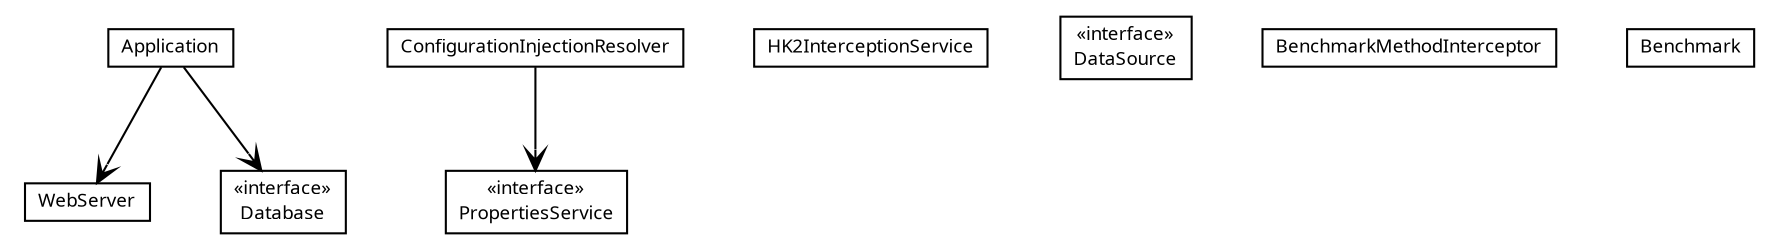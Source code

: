 #!/usr/local/bin/dot
#
# Class diagram 
# Generated by UMLGraph version R5_6-24-gf6e263 (http://www.umlgraph.org/)
#

digraph G {
	edge [fontname="Trebuchet MS",fontsize=10,labelfontname="Trebuchet MS",labelfontsize=10];
	node [fontname="Trebuchet MS",fontsize=10,shape=plaintext];
	nodesep=0.25;
	ranksep=0.5;
	// org.maxur.perfmodel.backend.service.WebServer
	c202 [label=<<table title="org.maxur.perfmodel.backend.service.WebServer" border="0" cellborder="1" cellspacing="0" cellpadding="2" port="p" href="./WebServer.html">
		<tr><td><table border="0" cellspacing="0" cellpadding="1">
<tr><td align="center" balign="center"><font face="Trebuchet MS"> WebServer </font></td></tr>
		</table></td></tr>
		</table>>, URL="./WebServer.html", fontname="Trebuchet MS", fontcolor="black", fontsize=9.0];
	// org.maxur.perfmodel.backend.service.PropertiesService
	c203 [label=<<table title="org.maxur.perfmodel.backend.service.PropertiesService" border="0" cellborder="1" cellspacing="0" cellpadding="2" port="p" href="./PropertiesService.html">
		<tr><td><table border="0" cellspacing="0" cellpadding="1">
<tr><td align="center" balign="center"> &#171;interface&#187; </td></tr>
<tr><td align="center" balign="center"><font face="Trebuchet MS"> PropertiesService </font></td></tr>
		</table></td></tr>
		</table>>, URL="./PropertiesService.html", fontname="Trebuchet MS", fontcolor="black", fontsize=9.0];
	// org.maxur.perfmodel.backend.service.HK2InterceptionService
	c204 [label=<<table title="org.maxur.perfmodel.backend.service.HK2InterceptionService" border="0" cellborder="1" cellspacing="0" cellpadding="2" port="p" href="./HK2InterceptionService.html">
		<tr><td><table border="0" cellspacing="0" cellpadding="1">
<tr><td align="center" balign="center"><font face="Trebuchet MS"> HK2InterceptionService </font></td></tr>
		</table></td></tr>
		</table>>, URL="./HK2InterceptionService.html", fontname="Trebuchet MS", fontcolor="black", fontsize=9.0];
	// org.maxur.perfmodel.backend.service.DataSource
	c205 [label=<<table title="org.maxur.perfmodel.backend.service.DataSource" border="0" cellborder="1" cellspacing="0" cellpadding="2" port="p" href="./DataSource.html">
		<tr><td><table border="0" cellspacing="0" cellpadding="1">
<tr><td align="center" balign="center"> &#171;interface&#187; </td></tr>
<tr><td align="center" balign="center"><font face="Trebuchet MS"> DataSource </font></td></tr>
		</table></td></tr>
		</table>>, URL="./DataSource.html", fontname="Trebuchet MS", fontcolor="black", fontsize=9.0];
	// org.maxur.perfmodel.backend.service.Database
	c206 [label=<<table title="org.maxur.perfmodel.backend.service.Database" border="0" cellborder="1" cellspacing="0" cellpadding="2" port="p" href="./Database.html">
		<tr><td><table border="0" cellspacing="0" cellpadding="1">
<tr><td align="center" balign="center"> &#171;interface&#187; </td></tr>
<tr><td align="center" balign="center"><font face="Trebuchet MS"> Database </font></td></tr>
		</table></td></tr>
		</table>>, URL="./Database.html", fontname="Trebuchet MS", fontcolor="black", fontsize=9.0];
	// org.maxur.perfmodel.backend.service.ConfigurationInjectionResolver
	c207 [label=<<table title="org.maxur.perfmodel.backend.service.ConfigurationInjectionResolver" border="0" cellborder="1" cellspacing="0" cellpadding="2" port="p" href="./ConfigurationInjectionResolver.html">
		<tr><td><table border="0" cellspacing="0" cellpadding="1">
<tr><td align="center" balign="center"><font face="Trebuchet MS"> ConfigurationInjectionResolver </font></td></tr>
		</table></td></tr>
		</table>>, URL="./ConfigurationInjectionResolver.html", fontname="Trebuchet MS", fontcolor="black", fontsize=9.0];
	// org.maxur.perfmodel.backend.service.BenchmarkMethodInterceptor
	c208 [label=<<table title="org.maxur.perfmodel.backend.service.BenchmarkMethodInterceptor" border="0" cellborder="1" cellspacing="0" cellpadding="2" port="p" href="./BenchmarkMethodInterceptor.html">
		<tr><td><table border="0" cellspacing="0" cellpadding="1">
<tr><td align="center" balign="center"><font face="Trebuchet MS"> BenchmarkMethodInterceptor </font></td></tr>
		</table></td></tr>
		</table>>, URL="./BenchmarkMethodInterceptor.html", fontname="Trebuchet MS", fontcolor="black", fontsize=9.0];
	// org.maxur.perfmodel.backend.service.Benchmark
	c209 [label=<<table title="org.maxur.perfmodel.backend.service.Benchmark" border="0" cellborder="1" cellspacing="0" cellpadding="2" port="p" href="./Benchmark.html">
		<tr><td><table border="0" cellspacing="0" cellpadding="1">
<tr><td align="center" balign="center"><font face="Trebuchet MS"> Benchmark </font></td></tr>
		</table></td></tr>
		</table>>, URL="./Benchmark.html", fontname="Trebuchet MS", fontcolor="black", fontsize=9.0];
	// org.maxur.perfmodel.backend.service.Application
	c210 [label=<<table title="org.maxur.perfmodel.backend.service.Application" border="0" cellborder="1" cellspacing="0" cellpadding="2" port="p" href="./Application.html">
		<tr><td><table border="0" cellspacing="0" cellpadding="1">
<tr><td align="center" balign="center"><font face="Trebuchet MS"> Application </font></td></tr>
		</table></td></tr>
		</table>>, URL="./Application.html", fontname="Trebuchet MS", fontcolor="black", fontsize=9.0];
	// org.maxur.perfmodel.backend.service.ConfigurationInjectionResolver NAVASSOC org.maxur.perfmodel.backend.service.PropertiesService
	c207:p -> c203:p [taillabel="", label="", headlabel="", fontname="Trebuchet MS", fontcolor="black", fontsize=10.0, color="black", arrowhead=open];
	// org.maxur.perfmodel.backend.service.Application NAVASSOC org.maxur.perfmodel.backend.service.WebServer
	c210:p -> c202:p [taillabel="", label="", headlabel="", fontname="Trebuchet MS", fontcolor="black", fontsize=10.0, color="black", arrowhead=open];
	// org.maxur.perfmodel.backend.service.Application NAVASSOC org.maxur.perfmodel.backend.service.Database
	c210:p -> c206:p [taillabel="", label="", headlabel="", fontname="Trebuchet MS", fontcolor="black", fontsize=10.0, color="black", arrowhead=open];
}

